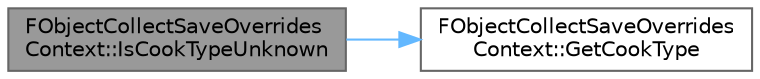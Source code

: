 digraph "FObjectCollectSaveOverridesContext::IsCookTypeUnknown"
{
 // INTERACTIVE_SVG=YES
 // LATEX_PDF_SIZE
  bgcolor="transparent";
  edge [fontname=Helvetica,fontsize=10,labelfontname=Helvetica,labelfontsize=10];
  node [fontname=Helvetica,fontsize=10,shape=box,height=0.2,width=0.4];
  rankdir="LR";
  Node1 [id="Node000001",label="FObjectCollectSaveOverrides\lContext::IsCookTypeUnknown",height=0.2,width=0.4,color="gray40", fillcolor="grey60", style="filled", fontcolor="black",tooltip=" "];
  Node1 -> Node2 [id="edge1_Node000001_Node000002",color="steelblue1",style="solid",tooltip=" "];
  Node2 [id="Node000002",label="FObjectCollectSaveOverrides\lContext::GetCookType",height=0.2,width=0.4,color="grey40", fillcolor="white", style="filled",URL="$d8/df2/classFObjectCollectSaveOverridesContext.html#af60e173928a39bb296fdda1dc2e26fff",tooltip=" "];
}
